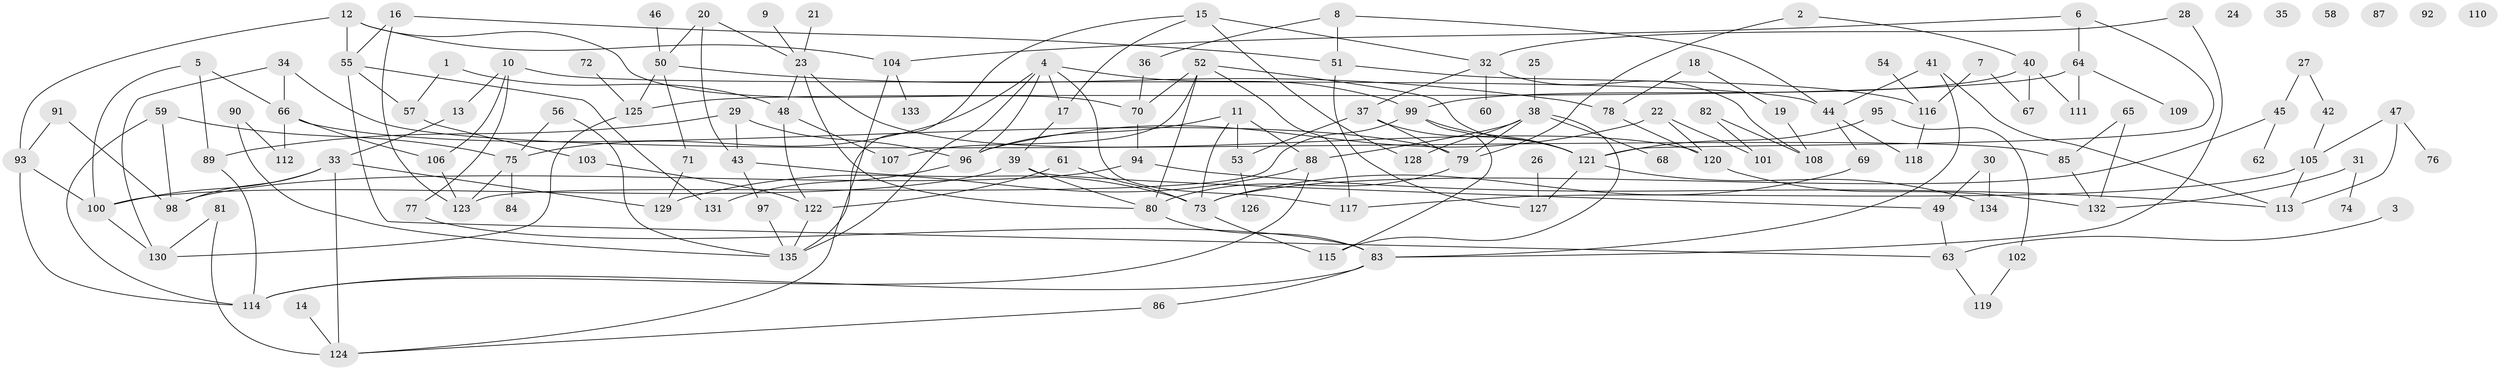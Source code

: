 // Generated by graph-tools (version 1.1) at 2025/25/03/09/25 03:25:15]
// undirected, 135 vertices, 196 edges
graph export_dot {
graph [start="1"]
  node [color=gray90,style=filled];
  1;
  2;
  3;
  4;
  5;
  6;
  7;
  8;
  9;
  10;
  11;
  12;
  13;
  14;
  15;
  16;
  17;
  18;
  19;
  20;
  21;
  22;
  23;
  24;
  25;
  26;
  27;
  28;
  29;
  30;
  31;
  32;
  33;
  34;
  35;
  36;
  37;
  38;
  39;
  40;
  41;
  42;
  43;
  44;
  45;
  46;
  47;
  48;
  49;
  50;
  51;
  52;
  53;
  54;
  55;
  56;
  57;
  58;
  59;
  60;
  61;
  62;
  63;
  64;
  65;
  66;
  67;
  68;
  69;
  70;
  71;
  72;
  73;
  74;
  75;
  76;
  77;
  78;
  79;
  80;
  81;
  82;
  83;
  84;
  85;
  86;
  87;
  88;
  89;
  90;
  91;
  92;
  93;
  94;
  95;
  96;
  97;
  98;
  99;
  100;
  101;
  102;
  103;
  104;
  105;
  106;
  107;
  108;
  109;
  110;
  111;
  112;
  113;
  114;
  115;
  116;
  117;
  118;
  119;
  120;
  121;
  122;
  123;
  124;
  125;
  126;
  127;
  128;
  129;
  130;
  131;
  132;
  133;
  134;
  135;
  1 -- 48;
  1 -- 57;
  2 -- 40;
  2 -- 79;
  3 -- 63;
  4 -- 17;
  4 -- 75;
  4 -- 96;
  4 -- 99;
  4 -- 117;
  4 -- 135;
  5 -- 66;
  5 -- 89;
  5 -- 100;
  6 -- 64;
  6 -- 104;
  6 -- 121;
  7 -- 67;
  7 -- 116;
  8 -- 36;
  8 -- 44;
  8 -- 51;
  9 -- 23;
  10 -- 13;
  10 -- 44;
  10 -- 77;
  10 -- 106;
  11 -- 53;
  11 -- 73;
  11 -- 88;
  11 -- 96;
  12 -- 55;
  12 -- 70;
  12 -- 93;
  12 -- 104;
  13 -- 33;
  14 -- 124;
  15 -- 17;
  15 -- 32;
  15 -- 128;
  15 -- 135;
  16 -- 51;
  16 -- 55;
  16 -- 123;
  17 -- 39;
  18 -- 19;
  18 -- 78;
  19 -- 108;
  20 -- 23;
  20 -- 43;
  20 -- 50;
  21 -- 23;
  22 -- 96;
  22 -- 101;
  22 -- 120;
  23 -- 48;
  23 -- 80;
  23 -- 120;
  25 -- 38;
  26 -- 127;
  27 -- 42;
  27 -- 45;
  28 -- 32;
  28 -- 83;
  29 -- 43;
  29 -- 89;
  29 -- 96;
  30 -- 49;
  30 -- 134;
  31 -- 74;
  31 -- 132;
  32 -- 37;
  32 -- 60;
  32 -- 108;
  33 -- 98;
  33 -- 100;
  33 -- 124;
  33 -- 129;
  34 -- 66;
  34 -- 85;
  34 -- 130;
  36 -- 70;
  37 -- 53;
  37 -- 79;
  37 -- 121;
  38 -- 68;
  38 -- 79;
  38 -- 88;
  38 -- 115;
  38 -- 128;
  39 -- 49;
  39 -- 80;
  39 -- 100;
  40 -- 67;
  40 -- 99;
  40 -- 111;
  41 -- 44;
  41 -- 83;
  41 -- 113;
  42 -- 105;
  43 -- 73;
  43 -- 97;
  44 -- 69;
  44 -- 118;
  45 -- 62;
  45 -- 73;
  46 -- 50;
  47 -- 76;
  47 -- 105;
  47 -- 113;
  48 -- 107;
  48 -- 122;
  49 -- 63;
  50 -- 71;
  50 -- 78;
  50 -- 125;
  51 -- 116;
  51 -- 127;
  52 -- 70;
  52 -- 80;
  52 -- 107;
  52 -- 117;
  52 -- 121;
  53 -- 126;
  54 -- 116;
  55 -- 57;
  55 -- 63;
  55 -- 131;
  56 -- 75;
  56 -- 135;
  57 -- 103;
  59 -- 75;
  59 -- 98;
  59 -- 114;
  61 -- 73;
  61 -- 122;
  63 -- 119;
  64 -- 109;
  64 -- 111;
  64 -- 125;
  65 -- 85;
  65 -- 132;
  66 -- 79;
  66 -- 106;
  66 -- 112;
  69 -- 73;
  70 -- 94;
  71 -- 129;
  72 -- 125;
  73 -- 115;
  75 -- 84;
  75 -- 123;
  77 -- 83;
  78 -- 120;
  79 -- 80;
  80 -- 83;
  81 -- 124;
  81 -- 130;
  82 -- 101;
  82 -- 108;
  83 -- 86;
  83 -- 114;
  85 -- 132;
  86 -- 124;
  88 -- 114;
  88 -- 129;
  89 -- 114;
  90 -- 112;
  90 -- 135;
  91 -- 93;
  91 -- 98;
  93 -- 100;
  93 -- 114;
  94 -- 98;
  94 -- 113;
  95 -- 102;
  95 -- 121;
  96 -- 131;
  97 -- 135;
  99 -- 115;
  99 -- 121;
  99 -- 123;
  100 -- 130;
  102 -- 119;
  103 -- 122;
  104 -- 124;
  104 -- 133;
  105 -- 113;
  105 -- 117;
  106 -- 123;
  116 -- 118;
  120 -- 132;
  121 -- 127;
  121 -- 134;
  122 -- 135;
  125 -- 130;
}
